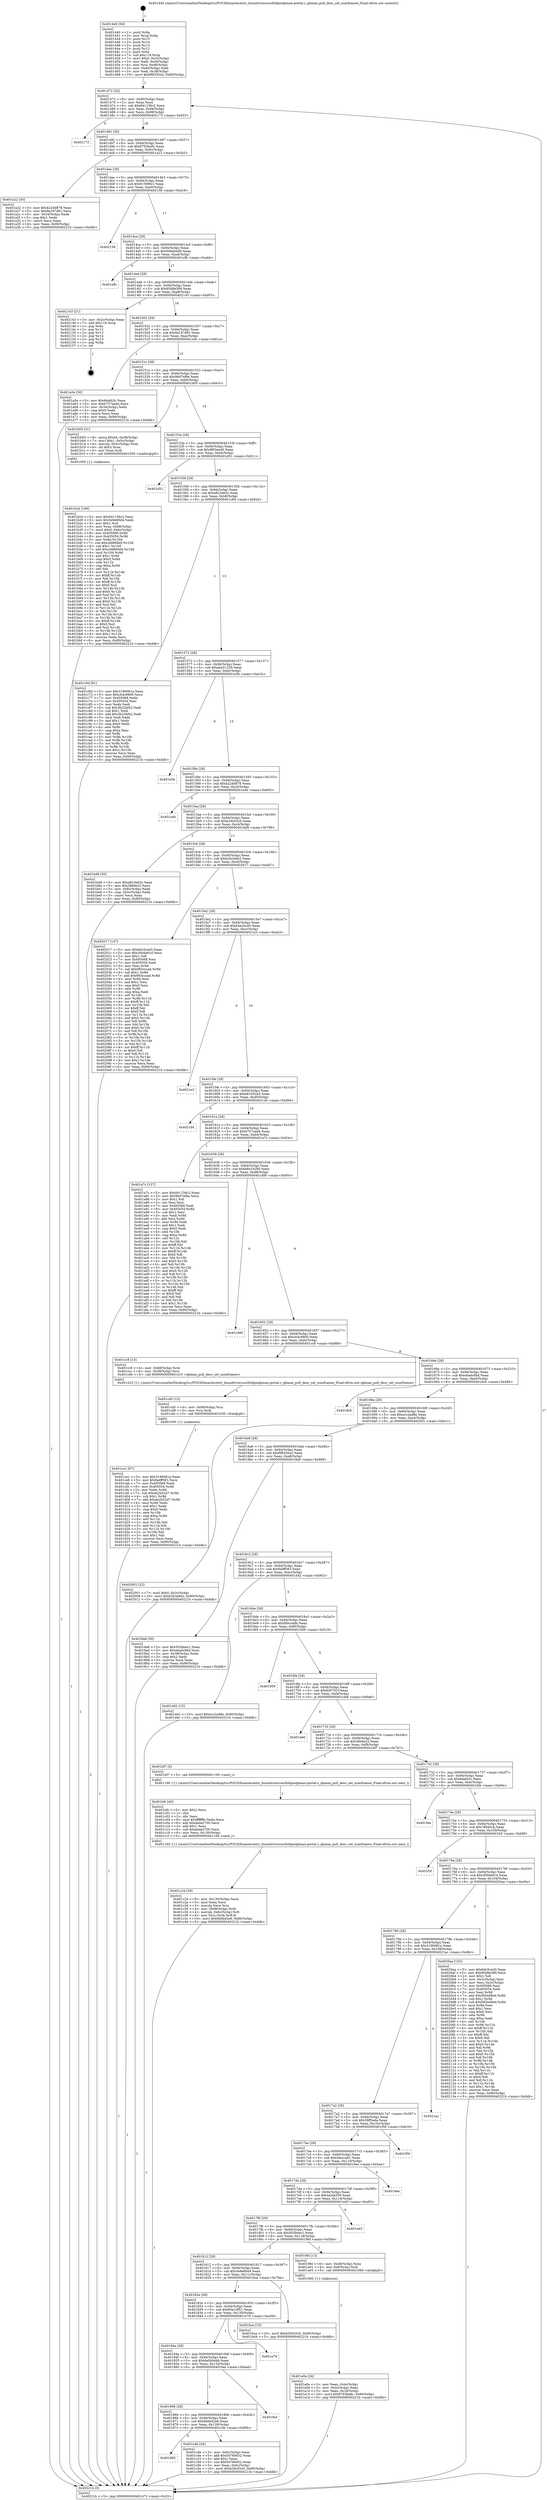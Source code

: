 digraph "0x401440" {
  label = "0x401440 (/mnt/c/Users/mathe/Desktop/tcc/POCII/binaries/extr_linuxdriverssocfsldpioqbman-portal.c_qbman_pull_desc_set_numframes_Final-ollvm.out::main(0))"
  labelloc = "t"
  node[shape=record]

  Entry [label="",width=0.3,height=0.3,shape=circle,fillcolor=black,style=filled]
  "0x401472" [label="{
     0x401472 [32]\l
     | [instrs]\l
     &nbsp;&nbsp;0x401472 \<+6\>: mov -0x90(%rbp),%eax\l
     &nbsp;&nbsp;0x401478 \<+2\>: mov %eax,%ecx\l
     &nbsp;&nbsp;0x40147a \<+6\>: sub $0x841156c2,%ecx\l
     &nbsp;&nbsp;0x401480 \<+6\>: mov %eax,-0x94(%rbp)\l
     &nbsp;&nbsp;0x401486 \<+6\>: mov %ecx,-0x98(%rbp)\l
     &nbsp;&nbsp;0x40148c \<+6\>: je 0000000000402173 \<main+0xd33\>\l
  }"]
  "0x402173" [label="{
     0x402173\l
  }", style=dashed]
  "0x401492" [label="{
     0x401492 [28]\l
     | [instrs]\l
     &nbsp;&nbsp;0x401492 \<+5\>: jmp 0000000000401497 \<main+0x57\>\l
     &nbsp;&nbsp;0x401497 \<+6\>: mov -0x94(%rbp),%eax\l
     &nbsp;&nbsp;0x40149d \<+5\>: sub $0x8763ba8c,%eax\l
     &nbsp;&nbsp;0x4014a2 \<+6\>: mov %eax,-0x9c(%rbp)\l
     &nbsp;&nbsp;0x4014a8 \<+6\>: je 0000000000401a22 \<main+0x5e2\>\l
  }"]
  Exit [label="",width=0.3,height=0.3,shape=circle,fillcolor=black,style=filled,peripheries=2]
  "0x401a22" [label="{
     0x401a22 [30]\l
     | [instrs]\l
     &nbsp;&nbsp;0x401a22 \<+5\>: mov $0xb22dd878,%eax\l
     &nbsp;&nbsp;0x401a27 \<+5\>: mov $0x9a197d91,%ecx\l
     &nbsp;&nbsp;0x401a2c \<+3\>: mov -0x34(%rbp),%edx\l
     &nbsp;&nbsp;0x401a2f \<+3\>: cmp $0x1,%edx\l
     &nbsp;&nbsp;0x401a32 \<+3\>: cmovl %ecx,%eax\l
     &nbsp;&nbsp;0x401a35 \<+6\>: mov %eax,-0x90(%rbp)\l
     &nbsp;&nbsp;0x401a3b \<+5\>: jmp 000000000040221b \<main+0xddb\>\l
  }"]
  "0x4014ae" [label="{
     0x4014ae [28]\l
     | [instrs]\l
     &nbsp;&nbsp;0x4014ae \<+5\>: jmp 00000000004014b3 \<main+0x73\>\l
     &nbsp;&nbsp;0x4014b3 \<+6\>: mov -0x94(%rbp),%eax\l
     &nbsp;&nbsp;0x4014b9 \<+5\>: sub $0x91599fc1,%eax\l
     &nbsp;&nbsp;0x4014be \<+6\>: mov %eax,-0xa0(%rbp)\l
     &nbsp;&nbsp;0x4014c4 \<+6\>: je 0000000000402158 \<main+0xd18\>\l
  }"]
  "0x401ce1" [label="{
     0x401ce1 [97]\l
     | [instrs]\l
     &nbsp;&nbsp;0x401ce1 \<+5\>: mov $0x3196081a,%eax\l
     &nbsp;&nbsp;0x401ce6 \<+5\>: mov $0xfadff583,%ecx\l
     &nbsp;&nbsp;0x401ceb \<+7\>: mov 0x405068,%edx\l
     &nbsp;&nbsp;0x401cf2 \<+8\>: mov 0x405054,%r8d\l
     &nbsp;&nbsp;0x401cfa \<+3\>: mov %edx,%r9d\l
     &nbsp;&nbsp;0x401cfd \<+7\>: sub $0xda2b52d7,%r9d\l
     &nbsp;&nbsp;0x401d04 \<+4\>: sub $0x1,%r9d\l
     &nbsp;&nbsp;0x401d08 \<+7\>: add $0xda2b52d7,%r9d\l
     &nbsp;&nbsp;0x401d0f \<+4\>: imul %r9d,%edx\l
     &nbsp;&nbsp;0x401d13 \<+3\>: and $0x1,%edx\l
     &nbsp;&nbsp;0x401d16 \<+3\>: cmp $0x0,%edx\l
     &nbsp;&nbsp;0x401d19 \<+4\>: sete %r10b\l
     &nbsp;&nbsp;0x401d1d \<+4\>: cmp $0xa,%r8d\l
     &nbsp;&nbsp;0x401d21 \<+4\>: setl %r11b\l
     &nbsp;&nbsp;0x401d25 \<+3\>: mov %r10b,%bl\l
     &nbsp;&nbsp;0x401d28 \<+3\>: and %r11b,%bl\l
     &nbsp;&nbsp;0x401d2b \<+3\>: xor %r11b,%r10b\l
     &nbsp;&nbsp;0x401d2e \<+3\>: or %r10b,%bl\l
     &nbsp;&nbsp;0x401d31 \<+3\>: test $0x1,%bl\l
     &nbsp;&nbsp;0x401d34 \<+3\>: cmovne %ecx,%eax\l
     &nbsp;&nbsp;0x401d37 \<+6\>: mov %eax,-0x90(%rbp)\l
     &nbsp;&nbsp;0x401d3d \<+5\>: jmp 000000000040221b \<main+0xddb\>\l
  }"]
  "0x402158" [label="{
     0x402158\l
  }", style=dashed]
  "0x4014ca" [label="{
     0x4014ca [28]\l
     | [instrs]\l
     &nbsp;&nbsp;0x4014ca \<+5\>: jmp 00000000004014cf \<main+0x8f\>\l
     &nbsp;&nbsp;0x4014cf \<+6\>: mov -0x94(%rbp),%eax\l
     &nbsp;&nbsp;0x4014d5 \<+5\>: sub $0x948d44d9,%eax\l
     &nbsp;&nbsp;0x4014da \<+6\>: mov %eax,-0xa4(%rbp)\l
     &nbsp;&nbsp;0x4014e0 \<+6\>: je 0000000000401efb \<main+0xabb\>\l
  }"]
  "0x401cd5" [label="{
     0x401cd5 [12]\l
     | [instrs]\l
     &nbsp;&nbsp;0x401cd5 \<+4\>: mov -0x68(%rbp),%rsi\l
     &nbsp;&nbsp;0x401cd9 \<+3\>: mov %rsi,%rdi\l
     &nbsp;&nbsp;0x401cdc \<+5\>: call 0000000000401030 \<free@plt\>\l
     | [calls]\l
     &nbsp;&nbsp;0x401030 \{1\} (unknown)\l
  }"]
  "0x401efb" [label="{
     0x401efb\l
  }", style=dashed]
  "0x4014e6" [label="{
     0x4014e6 [28]\l
     | [instrs]\l
     &nbsp;&nbsp;0x4014e6 \<+5\>: jmp 00000000004014eb \<main+0xab\>\l
     &nbsp;&nbsp;0x4014eb \<+6\>: mov -0x94(%rbp),%eax\l
     &nbsp;&nbsp;0x4014f1 \<+5\>: sub $0x95d8e389,%eax\l
     &nbsp;&nbsp;0x4014f6 \<+6\>: mov %eax,-0xa8(%rbp)\l
     &nbsp;&nbsp;0x4014fc \<+6\>: je 0000000000402143 \<main+0xd03\>\l
  }"]
  "0x401882" [label="{
     0x401882\l
  }", style=dashed]
  "0x402143" [label="{
     0x402143 [21]\l
     | [instrs]\l
     &nbsp;&nbsp;0x402143 \<+3\>: mov -0x2c(%rbp),%eax\l
     &nbsp;&nbsp;0x402146 \<+7\>: add $0x118,%rsp\l
     &nbsp;&nbsp;0x40214d \<+1\>: pop %rbx\l
     &nbsp;&nbsp;0x40214e \<+2\>: pop %r12\l
     &nbsp;&nbsp;0x402150 \<+2\>: pop %r13\l
     &nbsp;&nbsp;0x402152 \<+2\>: pop %r14\l
     &nbsp;&nbsp;0x402154 \<+2\>: pop %r15\l
     &nbsp;&nbsp;0x402156 \<+1\>: pop %rbp\l
     &nbsp;&nbsp;0x402157 \<+1\>: ret\l
  }"]
  "0x401502" [label="{
     0x401502 [28]\l
     | [instrs]\l
     &nbsp;&nbsp;0x401502 \<+5\>: jmp 0000000000401507 \<main+0xc7\>\l
     &nbsp;&nbsp;0x401507 \<+6\>: mov -0x94(%rbp),%eax\l
     &nbsp;&nbsp;0x40150d \<+5\>: sub $0x9a197d91,%eax\l
     &nbsp;&nbsp;0x401512 \<+6\>: mov %eax,-0xac(%rbp)\l
     &nbsp;&nbsp;0x401518 \<+6\>: je 0000000000401a5e \<main+0x61e\>\l
  }"]
  "0x401c4b" [label="{
     0x401c4b [34]\l
     | [instrs]\l
     &nbsp;&nbsp;0x401c4b \<+3\>: mov -0x6c(%rbp),%eax\l
     &nbsp;&nbsp;0x401c4e \<+5\>: add $0x54769452,%eax\l
     &nbsp;&nbsp;0x401c53 \<+3\>: add $0x1,%eax\l
     &nbsp;&nbsp;0x401c56 \<+5\>: sub $0x54769452,%eax\l
     &nbsp;&nbsp;0x401c5b \<+3\>: mov %eax,-0x6c(%rbp)\l
     &nbsp;&nbsp;0x401c5e \<+10\>: movl $0xb29c02c0,-0x90(%rbp)\l
     &nbsp;&nbsp;0x401c68 \<+5\>: jmp 000000000040221b \<main+0xddb\>\l
  }"]
  "0x401a5e" [label="{
     0x401a5e [30]\l
     | [instrs]\l
     &nbsp;&nbsp;0x401a5e \<+5\>: mov $0x6daf43c,%eax\l
     &nbsp;&nbsp;0x401a63 \<+5\>: mov $0xb757aad4,%ecx\l
     &nbsp;&nbsp;0x401a68 \<+3\>: mov -0x34(%rbp),%edx\l
     &nbsp;&nbsp;0x401a6b \<+3\>: cmp $0x0,%edx\l
     &nbsp;&nbsp;0x401a6e \<+3\>: cmove %ecx,%eax\l
     &nbsp;&nbsp;0x401a71 \<+6\>: mov %eax,-0x90(%rbp)\l
     &nbsp;&nbsp;0x401a77 \<+5\>: jmp 000000000040221b \<main+0xddb\>\l
  }"]
  "0x40151e" [label="{
     0x40151e [28]\l
     | [instrs]\l
     &nbsp;&nbsp;0x40151e \<+5\>: jmp 0000000000401523 \<main+0xe3\>\l
     &nbsp;&nbsp;0x401523 \<+6\>: mov -0x94(%rbp),%eax\l
     &nbsp;&nbsp;0x401529 \<+5\>: sub $0x9b97efbe,%eax\l
     &nbsp;&nbsp;0x40152e \<+6\>: mov %eax,-0xb0(%rbp)\l
     &nbsp;&nbsp;0x401534 \<+6\>: je 0000000000401b05 \<main+0x6c5\>\l
  }"]
  "0x401866" [label="{
     0x401866 [28]\l
     | [instrs]\l
     &nbsp;&nbsp;0x401866 \<+5\>: jmp 000000000040186b \<main+0x42b\>\l
     &nbsp;&nbsp;0x40186b \<+6\>: mov -0x94(%rbp),%eax\l
     &nbsp;&nbsp;0x401871 \<+5\>: sub $0x6b6bd2e6,%eax\l
     &nbsp;&nbsp;0x401876 \<+6\>: mov %eax,-0x128(%rbp)\l
     &nbsp;&nbsp;0x40187c \<+6\>: je 0000000000401c4b \<main+0x80b\>\l
  }"]
  "0x401b05" [label="{
     0x401b05 [31]\l
     | [instrs]\l
     &nbsp;&nbsp;0x401b05 \<+8\>: movq $0x64,-0x58(%rbp)\l
     &nbsp;&nbsp;0x401b0d \<+7\>: movl $0x1,-0x5c(%rbp)\l
     &nbsp;&nbsp;0x401b14 \<+4\>: movslq -0x5c(%rbp),%rax\l
     &nbsp;&nbsp;0x401b18 \<+4\>: shl $0x3,%rax\l
     &nbsp;&nbsp;0x401b1c \<+3\>: mov %rax,%rdi\l
     &nbsp;&nbsp;0x401b1f \<+5\>: call 0000000000401050 \<malloc@plt\>\l
     | [calls]\l
     &nbsp;&nbsp;0x401050 \{1\} (unknown)\l
  }"]
  "0x40153a" [label="{
     0x40153a [28]\l
     | [instrs]\l
     &nbsp;&nbsp;0x40153a \<+5\>: jmp 000000000040153f \<main+0xff\>\l
     &nbsp;&nbsp;0x40153f \<+6\>: mov -0x94(%rbp),%eax\l
     &nbsp;&nbsp;0x401545 \<+5\>: sub $0x9f03ee40,%eax\l
     &nbsp;&nbsp;0x40154a \<+6\>: mov %eax,-0xb4(%rbp)\l
     &nbsp;&nbsp;0x401550 \<+6\>: je 0000000000401d51 \<main+0x911\>\l
  }"]
  "0x401fed" [label="{
     0x401fed\l
  }", style=dashed]
  "0x401d51" [label="{
     0x401d51\l
  }", style=dashed]
  "0x401556" [label="{
     0x401556 [28]\l
     | [instrs]\l
     &nbsp;&nbsp;0x401556 \<+5\>: jmp 000000000040155b \<main+0x11b\>\l
     &nbsp;&nbsp;0x40155b \<+6\>: mov -0x94(%rbp),%eax\l
     &nbsp;&nbsp;0x401561 \<+5\>: sub $0xa823e63c,%eax\l
     &nbsp;&nbsp;0x401566 \<+6\>: mov %eax,-0xb8(%rbp)\l
     &nbsp;&nbsp;0x40156c \<+6\>: je 0000000000401c6d \<main+0x82d\>\l
  }"]
  "0x40184a" [label="{
     0x40184a [28]\l
     | [instrs]\l
     &nbsp;&nbsp;0x40184a \<+5\>: jmp 000000000040184f \<main+0x40f\>\l
     &nbsp;&nbsp;0x40184f \<+6\>: mov -0x94(%rbp),%eax\l
     &nbsp;&nbsp;0x401855 \<+5\>: sub $0x6a0b0ebb,%eax\l
     &nbsp;&nbsp;0x40185a \<+6\>: mov %eax,-0x124(%rbp)\l
     &nbsp;&nbsp;0x401860 \<+6\>: je 0000000000401fed \<main+0xbad\>\l
  }"]
  "0x401c6d" [label="{
     0x401c6d [91]\l
     | [instrs]\l
     &nbsp;&nbsp;0x401c6d \<+5\>: mov $0x3196081a,%eax\l
     &nbsp;&nbsp;0x401c72 \<+5\>: mov $0xcb4c8800,%ecx\l
     &nbsp;&nbsp;0x401c77 \<+7\>: mov 0x405068,%edx\l
     &nbsp;&nbsp;0x401c7e \<+7\>: mov 0x405054,%esi\l
     &nbsp;&nbsp;0x401c85 \<+2\>: mov %edx,%edi\l
     &nbsp;&nbsp;0x401c87 \<+6\>: sub $0x3b22bf42,%edi\l
     &nbsp;&nbsp;0x401c8d \<+3\>: sub $0x1,%edi\l
     &nbsp;&nbsp;0x401c90 \<+6\>: add $0x3b22bf42,%edi\l
     &nbsp;&nbsp;0x401c96 \<+3\>: imul %edi,%edx\l
     &nbsp;&nbsp;0x401c99 \<+3\>: and $0x1,%edx\l
     &nbsp;&nbsp;0x401c9c \<+3\>: cmp $0x0,%edx\l
     &nbsp;&nbsp;0x401c9f \<+4\>: sete %r8b\l
     &nbsp;&nbsp;0x401ca3 \<+3\>: cmp $0xa,%esi\l
     &nbsp;&nbsp;0x401ca6 \<+4\>: setl %r9b\l
     &nbsp;&nbsp;0x401caa \<+3\>: mov %r8b,%r10b\l
     &nbsp;&nbsp;0x401cad \<+3\>: and %r9b,%r10b\l
     &nbsp;&nbsp;0x401cb0 \<+3\>: xor %r9b,%r8b\l
     &nbsp;&nbsp;0x401cb3 \<+3\>: or %r8b,%r10b\l
     &nbsp;&nbsp;0x401cb6 \<+4\>: test $0x1,%r10b\l
     &nbsp;&nbsp;0x401cba \<+3\>: cmovne %ecx,%eax\l
     &nbsp;&nbsp;0x401cbd \<+6\>: mov %eax,-0x90(%rbp)\l
     &nbsp;&nbsp;0x401cc3 \<+5\>: jmp 000000000040221b \<main+0xddb\>\l
  }"]
  "0x401572" [label="{
     0x401572 [28]\l
     | [instrs]\l
     &nbsp;&nbsp;0x401572 \<+5\>: jmp 0000000000401577 \<main+0x137\>\l
     &nbsp;&nbsp;0x401577 \<+6\>: mov -0x94(%rbp),%eax\l
     &nbsp;&nbsp;0x40157d \<+5\>: sub $0xaba51329,%eax\l
     &nbsp;&nbsp;0x401582 \<+6\>: mov %eax,-0xbc(%rbp)\l
     &nbsp;&nbsp;0x401588 \<+6\>: je 0000000000401e5b \<main+0xa1b\>\l
  }"]
  "0x401e79" [label="{
     0x401e79\l
  }", style=dashed]
  "0x401e5b" [label="{
     0x401e5b\l
  }", style=dashed]
  "0x40158e" [label="{
     0x40158e [28]\l
     | [instrs]\l
     &nbsp;&nbsp;0x40158e \<+5\>: jmp 0000000000401593 \<main+0x153\>\l
     &nbsp;&nbsp;0x401593 \<+6\>: mov -0x94(%rbp),%eax\l
     &nbsp;&nbsp;0x401599 \<+5\>: sub $0xb22dd878,%eax\l
     &nbsp;&nbsp;0x40159e \<+6\>: mov %eax,-0xc0(%rbp)\l
     &nbsp;&nbsp;0x4015a4 \<+6\>: je 0000000000401a40 \<main+0x600\>\l
  }"]
  "0x401c24" [label="{
     0x401c24 [39]\l
     | [instrs]\l
     &nbsp;&nbsp;0x401c24 \<+6\>: mov -0x130(%rbp),%ecx\l
     &nbsp;&nbsp;0x401c2a \<+3\>: imul %eax,%ecx\l
     &nbsp;&nbsp;0x401c2d \<+3\>: movslq %ecx,%rsi\l
     &nbsp;&nbsp;0x401c30 \<+4\>: mov -0x68(%rbp),%rdi\l
     &nbsp;&nbsp;0x401c34 \<+4\>: movslq -0x6c(%rbp),%r8\l
     &nbsp;&nbsp;0x401c38 \<+4\>: mov %rsi,(%rdi,%r8,8)\l
     &nbsp;&nbsp;0x401c3c \<+10\>: movl $0x6b6bd2e6,-0x90(%rbp)\l
     &nbsp;&nbsp;0x401c46 \<+5\>: jmp 000000000040221b \<main+0xddb\>\l
  }"]
  "0x401a40" [label="{
     0x401a40\l
  }", style=dashed]
  "0x4015aa" [label="{
     0x4015aa [28]\l
     | [instrs]\l
     &nbsp;&nbsp;0x4015aa \<+5\>: jmp 00000000004015af \<main+0x16f\>\l
     &nbsp;&nbsp;0x4015af \<+6\>: mov -0x94(%rbp),%eax\l
     &nbsp;&nbsp;0x4015b5 \<+5\>: sub $0xb29c02c0,%eax\l
     &nbsp;&nbsp;0x4015ba \<+6\>: mov %eax,-0xc4(%rbp)\l
     &nbsp;&nbsp;0x4015c0 \<+6\>: je 0000000000401bd9 \<main+0x799\>\l
  }"]
  "0x401bfc" [label="{
     0x401bfc [40]\l
     | [instrs]\l
     &nbsp;&nbsp;0x401bfc \<+5\>: mov $0x2,%ecx\l
     &nbsp;&nbsp;0x401c01 \<+1\>: cltd\l
     &nbsp;&nbsp;0x401c02 \<+2\>: idiv %ecx\l
     &nbsp;&nbsp;0x401c04 \<+6\>: imul $0xfffffffe,%edx,%ecx\l
     &nbsp;&nbsp;0x401c0a \<+6\>: add $0xdeda2700,%ecx\l
     &nbsp;&nbsp;0x401c10 \<+3\>: add $0x1,%ecx\l
     &nbsp;&nbsp;0x401c13 \<+6\>: sub $0xdeda2700,%ecx\l
     &nbsp;&nbsp;0x401c19 \<+6\>: mov %ecx,-0x130(%rbp)\l
     &nbsp;&nbsp;0x401c1f \<+5\>: call 0000000000401160 \<next_i\>\l
     | [calls]\l
     &nbsp;&nbsp;0x401160 \{1\} (/mnt/c/Users/mathe/Desktop/tcc/POCII/binaries/extr_linuxdriverssocfsldpioqbman-portal.c_qbman_pull_desc_set_numframes_Final-ollvm.out::next_i)\l
  }"]
  "0x401bd9" [label="{
     0x401bd9 [30]\l
     | [instrs]\l
     &nbsp;&nbsp;0x401bd9 \<+5\>: mov $0xa823e63c,%eax\l
     &nbsp;&nbsp;0x401bde \<+5\>: mov $0x38e9e23,%ecx\l
     &nbsp;&nbsp;0x401be3 \<+3\>: mov -0x6c(%rbp),%edx\l
     &nbsp;&nbsp;0x401be6 \<+3\>: cmp -0x5c(%rbp),%edx\l
     &nbsp;&nbsp;0x401be9 \<+3\>: cmovl %ecx,%eax\l
     &nbsp;&nbsp;0x401bec \<+6\>: mov %eax,-0x90(%rbp)\l
     &nbsp;&nbsp;0x401bf2 \<+5\>: jmp 000000000040221b \<main+0xddb\>\l
  }"]
  "0x4015c6" [label="{
     0x4015c6 [28]\l
     | [instrs]\l
     &nbsp;&nbsp;0x4015c6 \<+5\>: jmp 00000000004015cb \<main+0x18b\>\l
     &nbsp;&nbsp;0x4015cb \<+6\>: mov -0x94(%rbp),%eax\l
     &nbsp;&nbsp;0x4015d1 \<+5\>: sub $0xb2b3a9e2,%eax\l
     &nbsp;&nbsp;0x4015d6 \<+6\>: mov %eax,-0xc8(%rbp)\l
     &nbsp;&nbsp;0x4015dc \<+6\>: je 0000000000402017 \<main+0xbd7\>\l
  }"]
  "0x40182e" [label="{
     0x40182e [28]\l
     | [instrs]\l
     &nbsp;&nbsp;0x40182e \<+5\>: jmp 0000000000401833 \<main+0x3f3\>\l
     &nbsp;&nbsp;0x401833 \<+6\>: mov -0x94(%rbp),%eax\l
     &nbsp;&nbsp;0x401839 \<+5\>: sub $0x60a10f51,%eax\l
     &nbsp;&nbsp;0x40183e \<+6\>: mov %eax,-0x120(%rbp)\l
     &nbsp;&nbsp;0x401844 \<+6\>: je 0000000000401e79 \<main+0xa39\>\l
  }"]
  "0x402017" [label="{
     0x402017 [147]\l
     | [instrs]\l
     &nbsp;&nbsp;0x402017 \<+5\>: mov $0x6dc5ced3,%eax\l
     &nbsp;&nbsp;0x40201c \<+5\>: mov $0x300de91d,%ecx\l
     &nbsp;&nbsp;0x402021 \<+2\>: mov $0x1,%dl\l
     &nbsp;&nbsp;0x402023 \<+7\>: mov 0x405068,%esi\l
     &nbsp;&nbsp;0x40202a \<+7\>: mov 0x405054,%edi\l
     &nbsp;&nbsp;0x402031 \<+3\>: mov %esi,%r8d\l
     &nbsp;&nbsp;0x402034 \<+7\>: sub $0x983cccad,%r8d\l
     &nbsp;&nbsp;0x40203b \<+4\>: sub $0x1,%r8d\l
     &nbsp;&nbsp;0x40203f \<+7\>: add $0x983cccad,%r8d\l
     &nbsp;&nbsp;0x402046 \<+4\>: imul %r8d,%esi\l
     &nbsp;&nbsp;0x40204a \<+3\>: and $0x1,%esi\l
     &nbsp;&nbsp;0x40204d \<+3\>: cmp $0x0,%esi\l
     &nbsp;&nbsp;0x402050 \<+4\>: sete %r9b\l
     &nbsp;&nbsp;0x402054 \<+3\>: cmp $0xa,%edi\l
     &nbsp;&nbsp;0x402057 \<+4\>: setl %r10b\l
     &nbsp;&nbsp;0x40205b \<+3\>: mov %r9b,%r11b\l
     &nbsp;&nbsp;0x40205e \<+4\>: xor $0xff,%r11b\l
     &nbsp;&nbsp;0x402062 \<+3\>: mov %r10b,%bl\l
     &nbsp;&nbsp;0x402065 \<+3\>: xor $0xff,%bl\l
     &nbsp;&nbsp;0x402068 \<+3\>: xor $0x0,%dl\l
     &nbsp;&nbsp;0x40206b \<+3\>: mov %r11b,%r14b\l
     &nbsp;&nbsp;0x40206e \<+4\>: and $0x0,%r14b\l
     &nbsp;&nbsp;0x402072 \<+3\>: and %dl,%r9b\l
     &nbsp;&nbsp;0x402075 \<+3\>: mov %bl,%r15b\l
     &nbsp;&nbsp;0x402078 \<+4\>: and $0x0,%r15b\l
     &nbsp;&nbsp;0x40207c \<+3\>: and %dl,%r10b\l
     &nbsp;&nbsp;0x40207f \<+3\>: or %r9b,%r14b\l
     &nbsp;&nbsp;0x402082 \<+3\>: or %r10b,%r15b\l
     &nbsp;&nbsp;0x402085 \<+3\>: xor %r15b,%r14b\l
     &nbsp;&nbsp;0x402088 \<+3\>: or %bl,%r11b\l
     &nbsp;&nbsp;0x40208b \<+4\>: xor $0xff,%r11b\l
     &nbsp;&nbsp;0x40208f \<+3\>: or $0x0,%dl\l
     &nbsp;&nbsp;0x402092 \<+3\>: and %dl,%r11b\l
     &nbsp;&nbsp;0x402095 \<+3\>: or %r11b,%r14b\l
     &nbsp;&nbsp;0x402098 \<+4\>: test $0x1,%r14b\l
     &nbsp;&nbsp;0x40209c \<+3\>: cmovne %ecx,%eax\l
     &nbsp;&nbsp;0x40209f \<+6\>: mov %eax,-0x90(%rbp)\l
     &nbsp;&nbsp;0x4020a5 \<+5\>: jmp 000000000040221b \<main+0xddb\>\l
  }"]
  "0x4015e2" [label="{
     0x4015e2 [28]\l
     | [instrs]\l
     &nbsp;&nbsp;0x4015e2 \<+5\>: jmp 00000000004015e7 \<main+0x1a7\>\l
     &nbsp;&nbsp;0x4015e7 \<+6\>: mov -0x94(%rbp),%eax\l
     &nbsp;&nbsp;0x4015ed \<+5\>: sub $0xb4a20cd5,%eax\l
     &nbsp;&nbsp;0x4015f2 \<+6\>: mov %eax,-0xcc(%rbp)\l
     &nbsp;&nbsp;0x4015f8 \<+6\>: je 00000000004021e3 \<main+0xda3\>\l
  }"]
  "0x401bca" [label="{
     0x401bca [15]\l
     | [instrs]\l
     &nbsp;&nbsp;0x401bca \<+10\>: movl $0xb29c02c0,-0x90(%rbp)\l
     &nbsp;&nbsp;0x401bd4 \<+5\>: jmp 000000000040221b \<main+0xddb\>\l
  }"]
  "0x4021e3" [label="{
     0x4021e3\l
  }", style=dashed]
  "0x4015fe" [label="{
     0x4015fe [28]\l
     | [instrs]\l
     &nbsp;&nbsp;0x4015fe \<+5\>: jmp 0000000000401603 \<main+0x1c3\>\l
     &nbsp;&nbsp;0x401603 \<+6\>: mov -0x94(%rbp),%eax\l
     &nbsp;&nbsp;0x401609 \<+5\>: sub $0xb61652a3,%eax\l
     &nbsp;&nbsp;0x40160e \<+6\>: mov %eax,-0xd0(%rbp)\l
     &nbsp;&nbsp;0x401614 \<+6\>: je 00000000004021d4 \<main+0xd94\>\l
  }"]
  "0x401b24" [label="{
     0x401b24 [166]\l
     | [instrs]\l
     &nbsp;&nbsp;0x401b24 \<+5\>: mov $0x841156c2,%ecx\l
     &nbsp;&nbsp;0x401b29 \<+5\>: mov $0x5e9e80d4,%edx\l
     &nbsp;&nbsp;0x401b2e \<+3\>: mov $0x1,%sil\l
     &nbsp;&nbsp;0x401b31 \<+4\>: mov %rax,-0x68(%rbp)\l
     &nbsp;&nbsp;0x401b35 \<+7\>: movl $0x0,-0x6c(%rbp)\l
     &nbsp;&nbsp;0x401b3c \<+8\>: mov 0x405068,%r8d\l
     &nbsp;&nbsp;0x401b44 \<+8\>: mov 0x405054,%r9d\l
     &nbsp;&nbsp;0x401b4c \<+3\>: mov %r8d,%r10d\l
     &nbsp;&nbsp;0x401b4f \<+7\>: sub $0xcdd868e9,%r10d\l
     &nbsp;&nbsp;0x401b56 \<+4\>: sub $0x1,%r10d\l
     &nbsp;&nbsp;0x401b5a \<+7\>: add $0xcdd868e9,%r10d\l
     &nbsp;&nbsp;0x401b61 \<+4\>: imul %r10d,%r8d\l
     &nbsp;&nbsp;0x401b65 \<+4\>: and $0x1,%r8d\l
     &nbsp;&nbsp;0x401b69 \<+4\>: cmp $0x0,%r8d\l
     &nbsp;&nbsp;0x401b6d \<+4\>: sete %r11b\l
     &nbsp;&nbsp;0x401b71 \<+4\>: cmp $0xa,%r9d\l
     &nbsp;&nbsp;0x401b75 \<+3\>: setl %bl\l
     &nbsp;&nbsp;0x401b78 \<+3\>: mov %r11b,%r14b\l
     &nbsp;&nbsp;0x401b7b \<+4\>: xor $0xff,%r14b\l
     &nbsp;&nbsp;0x401b7f \<+3\>: mov %bl,%r15b\l
     &nbsp;&nbsp;0x401b82 \<+4\>: xor $0xff,%r15b\l
     &nbsp;&nbsp;0x401b86 \<+4\>: xor $0x0,%sil\l
     &nbsp;&nbsp;0x401b8a \<+3\>: mov %r14b,%r12b\l
     &nbsp;&nbsp;0x401b8d \<+4\>: and $0x0,%r12b\l
     &nbsp;&nbsp;0x401b91 \<+3\>: and %sil,%r11b\l
     &nbsp;&nbsp;0x401b94 \<+3\>: mov %r15b,%r13b\l
     &nbsp;&nbsp;0x401b97 \<+4\>: and $0x0,%r13b\l
     &nbsp;&nbsp;0x401b9b \<+3\>: and %sil,%bl\l
     &nbsp;&nbsp;0x401b9e \<+3\>: or %r11b,%r12b\l
     &nbsp;&nbsp;0x401ba1 \<+3\>: or %bl,%r13b\l
     &nbsp;&nbsp;0x401ba4 \<+3\>: xor %r13b,%r12b\l
     &nbsp;&nbsp;0x401ba7 \<+3\>: or %r15b,%r14b\l
     &nbsp;&nbsp;0x401baa \<+4\>: xor $0xff,%r14b\l
     &nbsp;&nbsp;0x401bae \<+4\>: or $0x0,%sil\l
     &nbsp;&nbsp;0x401bb2 \<+3\>: and %sil,%r14b\l
     &nbsp;&nbsp;0x401bb5 \<+3\>: or %r14b,%r12b\l
     &nbsp;&nbsp;0x401bb8 \<+4\>: test $0x1,%r12b\l
     &nbsp;&nbsp;0x401bbc \<+3\>: cmovne %edx,%ecx\l
     &nbsp;&nbsp;0x401bbf \<+6\>: mov %ecx,-0x90(%rbp)\l
     &nbsp;&nbsp;0x401bc5 \<+5\>: jmp 000000000040221b \<main+0xddb\>\l
  }"]
  "0x4021d4" [label="{
     0x4021d4\l
  }", style=dashed]
  "0x40161a" [label="{
     0x40161a [28]\l
     | [instrs]\l
     &nbsp;&nbsp;0x40161a \<+5\>: jmp 000000000040161f \<main+0x1df\>\l
     &nbsp;&nbsp;0x40161f \<+6\>: mov -0x94(%rbp),%eax\l
     &nbsp;&nbsp;0x401625 \<+5\>: sub $0xb757aad4,%eax\l
     &nbsp;&nbsp;0x40162a \<+6\>: mov %eax,-0xd4(%rbp)\l
     &nbsp;&nbsp;0x401630 \<+6\>: je 0000000000401a7c \<main+0x63c\>\l
  }"]
  "0x401a0a" [label="{
     0x401a0a [24]\l
     | [instrs]\l
     &nbsp;&nbsp;0x401a0a \<+3\>: mov %eax,-0x4c(%rbp)\l
     &nbsp;&nbsp;0x401a0d \<+3\>: mov -0x4c(%rbp),%eax\l
     &nbsp;&nbsp;0x401a10 \<+3\>: mov %eax,-0x34(%rbp)\l
     &nbsp;&nbsp;0x401a13 \<+10\>: movl $0x8763ba8c,-0x90(%rbp)\l
     &nbsp;&nbsp;0x401a1d \<+5\>: jmp 000000000040221b \<main+0xddb\>\l
  }"]
  "0x401a7c" [label="{
     0x401a7c [137]\l
     | [instrs]\l
     &nbsp;&nbsp;0x401a7c \<+5\>: mov $0x841156c2,%eax\l
     &nbsp;&nbsp;0x401a81 \<+5\>: mov $0x9b97efbe,%ecx\l
     &nbsp;&nbsp;0x401a86 \<+2\>: mov $0x1,%dl\l
     &nbsp;&nbsp;0x401a88 \<+2\>: xor %esi,%esi\l
     &nbsp;&nbsp;0x401a8a \<+7\>: mov 0x405068,%edi\l
     &nbsp;&nbsp;0x401a91 \<+8\>: mov 0x405054,%r8d\l
     &nbsp;&nbsp;0x401a99 \<+3\>: sub $0x1,%esi\l
     &nbsp;&nbsp;0x401a9c \<+3\>: mov %edi,%r9d\l
     &nbsp;&nbsp;0x401a9f \<+3\>: add %esi,%r9d\l
     &nbsp;&nbsp;0x401aa2 \<+4\>: imul %r9d,%edi\l
     &nbsp;&nbsp;0x401aa6 \<+3\>: and $0x1,%edi\l
     &nbsp;&nbsp;0x401aa9 \<+3\>: cmp $0x0,%edi\l
     &nbsp;&nbsp;0x401aac \<+4\>: sete %r10b\l
     &nbsp;&nbsp;0x401ab0 \<+4\>: cmp $0xa,%r8d\l
     &nbsp;&nbsp;0x401ab4 \<+4\>: setl %r11b\l
     &nbsp;&nbsp;0x401ab8 \<+3\>: mov %r10b,%bl\l
     &nbsp;&nbsp;0x401abb \<+3\>: xor $0xff,%bl\l
     &nbsp;&nbsp;0x401abe \<+3\>: mov %r11b,%r14b\l
     &nbsp;&nbsp;0x401ac1 \<+4\>: xor $0xff,%r14b\l
     &nbsp;&nbsp;0x401ac5 \<+3\>: xor $0x0,%dl\l
     &nbsp;&nbsp;0x401ac8 \<+3\>: mov %bl,%r15b\l
     &nbsp;&nbsp;0x401acb \<+4\>: and $0x0,%r15b\l
     &nbsp;&nbsp;0x401acf \<+3\>: and %dl,%r10b\l
     &nbsp;&nbsp;0x401ad2 \<+3\>: mov %r14b,%r12b\l
     &nbsp;&nbsp;0x401ad5 \<+4\>: and $0x0,%r12b\l
     &nbsp;&nbsp;0x401ad9 \<+3\>: and %dl,%r11b\l
     &nbsp;&nbsp;0x401adc \<+3\>: or %r10b,%r15b\l
     &nbsp;&nbsp;0x401adf \<+3\>: or %r11b,%r12b\l
     &nbsp;&nbsp;0x401ae2 \<+3\>: xor %r12b,%r15b\l
     &nbsp;&nbsp;0x401ae5 \<+3\>: or %r14b,%bl\l
     &nbsp;&nbsp;0x401ae8 \<+3\>: xor $0xff,%bl\l
     &nbsp;&nbsp;0x401aeb \<+3\>: or $0x0,%dl\l
     &nbsp;&nbsp;0x401aee \<+2\>: and %dl,%bl\l
     &nbsp;&nbsp;0x401af0 \<+3\>: or %bl,%r15b\l
     &nbsp;&nbsp;0x401af3 \<+4\>: test $0x1,%r15b\l
     &nbsp;&nbsp;0x401af7 \<+3\>: cmovne %ecx,%eax\l
     &nbsp;&nbsp;0x401afa \<+6\>: mov %eax,-0x90(%rbp)\l
     &nbsp;&nbsp;0x401b00 \<+5\>: jmp 000000000040221b \<main+0xddb\>\l
  }"]
  "0x401636" [label="{
     0x401636 [28]\l
     | [instrs]\l
     &nbsp;&nbsp;0x401636 \<+5\>: jmp 000000000040163b \<main+0x1fb\>\l
     &nbsp;&nbsp;0x40163b \<+6\>: mov -0x94(%rbp),%eax\l
     &nbsp;&nbsp;0x401641 \<+5\>: sub $0xb8d1b280,%eax\l
     &nbsp;&nbsp;0x401646 \<+6\>: mov %eax,-0xd8(%rbp)\l
     &nbsp;&nbsp;0x40164c \<+6\>: je 0000000000401d90 \<main+0x950\>\l
  }"]
  "0x401812" [label="{
     0x401812 [28]\l
     | [instrs]\l
     &nbsp;&nbsp;0x401812 \<+5\>: jmp 0000000000401817 \<main+0x3d7\>\l
     &nbsp;&nbsp;0x401817 \<+6\>: mov -0x94(%rbp),%eax\l
     &nbsp;&nbsp;0x40181d \<+5\>: sub $0x5e9e80d4,%eax\l
     &nbsp;&nbsp;0x401822 \<+6\>: mov %eax,-0x11c(%rbp)\l
     &nbsp;&nbsp;0x401828 \<+6\>: je 0000000000401bca \<main+0x78a\>\l
  }"]
  "0x401d90" [label="{
     0x401d90\l
  }", style=dashed]
  "0x401652" [label="{
     0x401652 [28]\l
     | [instrs]\l
     &nbsp;&nbsp;0x401652 \<+5\>: jmp 0000000000401657 \<main+0x217\>\l
     &nbsp;&nbsp;0x401657 \<+6\>: mov -0x94(%rbp),%eax\l
     &nbsp;&nbsp;0x40165d \<+5\>: sub $0xcb4c8800,%eax\l
     &nbsp;&nbsp;0x401662 \<+6\>: mov %eax,-0xdc(%rbp)\l
     &nbsp;&nbsp;0x401668 \<+6\>: je 0000000000401cc8 \<main+0x888\>\l
  }"]
  "0x4019fd" [label="{
     0x4019fd [13]\l
     | [instrs]\l
     &nbsp;&nbsp;0x4019fd \<+4\>: mov -0x48(%rbp),%rax\l
     &nbsp;&nbsp;0x401a01 \<+4\>: mov 0x8(%rax),%rdi\l
     &nbsp;&nbsp;0x401a05 \<+5\>: call 0000000000401060 \<atoi@plt\>\l
     | [calls]\l
     &nbsp;&nbsp;0x401060 \{1\} (unknown)\l
  }"]
  "0x401cc8" [label="{
     0x401cc8 [13]\l
     | [instrs]\l
     &nbsp;&nbsp;0x401cc8 \<+4\>: mov -0x68(%rbp),%rdi\l
     &nbsp;&nbsp;0x401ccc \<+4\>: mov -0x58(%rbp),%rsi\l
     &nbsp;&nbsp;0x401cd0 \<+5\>: call 0000000000401410 \<qbman_pull_desc_set_numframes\>\l
     | [calls]\l
     &nbsp;&nbsp;0x401410 \{1\} (/mnt/c/Users/mathe/Desktop/tcc/POCII/binaries/extr_linuxdriverssocfsldpioqbman-portal.c_qbman_pull_desc_set_numframes_Final-ollvm.out::qbman_pull_desc_set_numframes)\l
  }"]
  "0x40166e" [label="{
     0x40166e [28]\l
     | [instrs]\l
     &nbsp;&nbsp;0x40166e \<+5\>: jmp 0000000000401673 \<main+0x233\>\l
     &nbsp;&nbsp;0x401673 \<+6\>: mov -0x94(%rbp),%eax\l
     &nbsp;&nbsp;0x401679 \<+5\>: sub $0xebadc6bd,%eax\l
     &nbsp;&nbsp;0x40167e \<+6\>: mov %eax,-0xe0(%rbp)\l
     &nbsp;&nbsp;0x401684 \<+6\>: je 00000000004018c6 \<main+0x486\>\l
  }"]
  "0x4017f6" [label="{
     0x4017f6 [28]\l
     | [instrs]\l
     &nbsp;&nbsp;0x4017f6 \<+5\>: jmp 00000000004017fb \<main+0x3bb\>\l
     &nbsp;&nbsp;0x4017fb \<+6\>: mov -0x94(%rbp),%eax\l
     &nbsp;&nbsp;0x401801 \<+5\>: sub $0x503bbec1,%eax\l
     &nbsp;&nbsp;0x401806 \<+6\>: mov %eax,-0x118(%rbp)\l
     &nbsp;&nbsp;0x40180c \<+6\>: je 00000000004019fd \<main+0x5bd\>\l
  }"]
  "0x4018c6" [label="{
     0x4018c6\l
  }", style=dashed]
  "0x40168a" [label="{
     0x40168a [28]\l
     | [instrs]\l
     &nbsp;&nbsp;0x40168a \<+5\>: jmp 000000000040168f \<main+0x24f\>\l
     &nbsp;&nbsp;0x40168f \<+6\>: mov -0x94(%rbp),%eax\l
     &nbsp;&nbsp;0x401695 \<+5\>: sub $0xecc2ad8e,%eax\l
     &nbsp;&nbsp;0x40169a \<+6\>: mov %eax,-0xe4(%rbp)\l
     &nbsp;&nbsp;0x4016a0 \<+6\>: je 0000000000402001 \<main+0xbc1\>\l
  }"]
  "0x401ed3" [label="{
     0x401ed3\l
  }", style=dashed]
  "0x402001" [label="{
     0x402001 [22]\l
     | [instrs]\l
     &nbsp;&nbsp;0x402001 \<+7\>: movl $0x0,-0x3c(%rbp)\l
     &nbsp;&nbsp;0x402008 \<+10\>: movl $0xb2b3a9e2,-0x90(%rbp)\l
     &nbsp;&nbsp;0x402012 \<+5\>: jmp 000000000040221b \<main+0xddb\>\l
  }"]
  "0x4016a6" [label="{
     0x4016a6 [28]\l
     | [instrs]\l
     &nbsp;&nbsp;0x4016a6 \<+5\>: jmp 00000000004016ab \<main+0x26b\>\l
     &nbsp;&nbsp;0x4016ab \<+6\>: mov -0x94(%rbp),%eax\l
     &nbsp;&nbsp;0x4016b1 \<+5\>: sub $0xf98350a3,%eax\l
     &nbsp;&nbsp;0x4016b6 \<+6\>: mov %eax,-0xe8(%rbp)\l
     &nbsp;&nbsp;0x4016bc \<+6\>: je 00000000004018a8 \<main+0x468\>\l
  }"]
  "0x4017da" [label="{
     0x4017da [28]\l
     | [instrs]\l
     &nbsp;&nbsp;0x4017da \<+5\>: jmp 00000000004017df \<main+0x39f\>\l
     &nbsp;&nbsp;0x4017df \<+6\>: mov -0x94(%rbp),%eax\l
     &nbsp;&nbsp;0x4017e5 \<+5\>: sub $0x4a2fa559,%eax\l
     &nbsp;&nbsp;0x4017ea \<+6\>: mov %eax,-0x114(%rbp)\l
     &nbsp;&nbsp;0x4017f0 \<+6\>: je 0000000000401ed3 \<main+0xa93\>\l
  }"]
  "0x4018a8" [label="{
     0x4018a8 [30]\l
     | [instrs]\l
     &nbsp;&nbsp;0x4018a8 \<+5\>: mov $0x503bbec1,%eax\l
     &nbsp;&nbsp;0x4018ad \<+5\>: mov $0xebadc6bd,%ecx\l
     &nbsp;&nbsp;0x4018b2 \<+3\>: mov -0x38(%rbp),%edx\l
     &nbsp;&nbsp;0x4018b5 \<+3\>: cmp $0x2,%edx\l
     &nbsp;&nbsp;0x4018b8 \<+3\>: cmovne %ecx,%eax\l
     &nbsp;&nbsp;0x4018bb \<+6\>: mov %eax,-0x90(%rbp)\l
     &nbsp;&nbsp;0x4018c1 \<+5\>: jmp 000000000040221b \<main+0xddb\>\l
  }"]
  "0x4016c2" [label="{
     0x4016c2 [28]\l
     | [instrs]\l
     &nbsp;&nbsp;0x4016c2 \<+5\>: jmp 00000000004016c7 \<main+0x287\>\l
     &nbsp;&nbsp;0x4016c7 \<+6\>: mov -0x94(%rbp),%eax\l
     &nbsp;&nbsp;0x4016cd \<+5\>: sub $0xfadff583,%eax\l
     &nbsp;&nbsp;0x4016d2 \<+6\>: mov %eax,-0xec(%rbp)\l
     &nbsp;&nbsp;0x4016d8 \<+6\>: je 0000000000401d42 \<main+0x902\>\l
  }"]
  "0x40221b" [label="{
     0x40221b [5]\l
     | [instrs]\l
     &nbsp;&nbsp;0x40221b \<+5\>: jmp 0000000000401472 \<main+0x32\>\l
  }"]
  "0x401440" [label="{
     0x401440 [50]\l
     | [instrs]\l
     &nbsp;&nbsp;0x401440 \<+1\>: push %rbp\l
     &nbsp;&nbsp;0x401441 \<+3\>: mov %rsp,%rbp\l
     &nbsp;&nbsp;0x401444 \<+2\>: push %r15\l
     &nbsp;&nbsp;0x401446 \<+2\>: push %r14\l
     &nbsp;&nbsp;0x401448 \<+2\>: push %r13\l
     &nbsp;&nbsp;0x40144a \<+2\>: push %r12\l
     &nbsp;&nbsp;0x40144c \<+1\>: push %rbx\l
     &nbsp;&nbsp;0x40144d \<+7\>: sub $0x118,%rsp\l
     &nbsp;&nbsp;0x401454 \<+7\>: movl $0x0,-0x3c(%rbp)\l
     &nbsp;&nbsp;0x40145b \<+3\>: mov %edi,-0x40(%rbp)\l
     &nbsp;&nbsp;0x40145e \<+4\>: mov %rsi,-0x48(%rbp)\l
     &nbsp;&nbsp;0x401462 \<+3\>: mov -0x40(%rbp),%edi\l
     &nbsp;&nbsp;0x401465 \<+3\>: mov %edi,-0x38(%rbp)\l
     &nbsp;&nbsp;0x401468 \<+10\>: movl $0xf98350a3,-0x90(%rbp)\l
  }"]
  "0x4019ee" [label="{
     0x4019ee\l
  }", style=dashed]
  "0x401d42" [label="{
     0x401d42 [15]\l
     | [instrs]\l
     &nbsp;&nbsp;0x401d42 \<+10\>: movl $0xecc2ad8e,-0x90(%rbp)\l
     &nbsp;&nbsp;0x401d4c \<+5\>: jmp 000000000040221b \<main+0xddb\>\l
  }"]
  "0x4016de" [label="{
     0x4016de [28]\l
     | [instrs]\l
     &nbsp;&nbsp;0x4016de \<+5\>: jmp 00000000004016e3 \<main+0x2a3\>\l
     &nbsp;&nbsp;0x4016e3 \<+6\>: mov -0x94(%rbp),%eax\l
     &nbsp;&nbsp;0x4016e9 \<+5\>: sub $0xfb0ccddb,%eax\l
     &nbsp;&nbsp;0x4016ee \<+6\>: mov %eax,-0xf0(%rbp)\l
     &nbsp;&nbsp;0x4016f4 \<+6\>: je 0000000000401959 \<main+0x519\>\l
  }"]
  "0x4017be" [label="{
     0x4017be [28]\l
     | [instrs]\l
     &nbsp;&nbsp;0x4017be \<+5\>: jmp 00000000004017c3 \<main+0x383\>\l
     &nbsp;&nbsp;0x4017c3 \<+6\>: mov -0x94(%rbp),%eax\l
     &nbsp;&nbsp;0x4017c9 \<+5\>: sub $0x3eecca91,%eax\l
     &nbsp;&nbsp;0x4017ce \<+6\>: mov %eax,-0x110(%rbp)\l
     &nbsp;&nbsp;0x4017d4 \<+6\>: je 00000000004019ee \<main+0x5ae\>\l
  }"]
  "0x401959" [label="{
     0x401959\l
  }", style=dashed]
  "0x4016fa" [label="{
     0x4016fa [28]\l
     | [instrs]\l
     &nbsp;&nbsp;0x4016fa \<+5\>: jmp 00000000004016ff \<main+0x2bf\>\l
     &nbsp;&nbsp;0x4016ff \<+6\>: mov -0x94(%rbp),%eax\l
     &nbsp;&nbsp;0x401705 \<+5\>: sub $0xfcf5761f,%eax\l
     &nbsp;&nbsp;0x40170a \<+6\>: mov %eax,-0xf4(%rbp)\l
     &nbsp;&nbsp;0x401710 \<+6\>: je 0000000000401de6 \<main+0x9a6\>\l
  }"]
  "0x401f56" [label="{
     0x401f56\l
  }", style=dashed]
  "0x401de6" [label="{
     0x401de6\l
  }", style=dashed]
  "0x401716" [label="{
     0x401716 [28]\l
     | [instrs]\l
     &nbsp;&nbsp;0x401716 \<+5\>: jmp 000000000040171b \<main+0x2db\>\l
     &nbsp;&nbsp;0x40171b \<+6\>: mov -0x94(%rbp),%eax\l
     &nbsp;&nbsp;0x401721 \<+5\>: sub $0x38e9e23,%eax\l
     &nbsp;&nbsp;0x401726 \<+6\>: mov %eax,-0xf8(%rbp)\l
     &nbsp;&nbsp;0x40172c \<+6\>: je 0000000000401bf7 \<main+0x7b7\>\l
  }"]
  "0x4017a2" [label="{
     0x4017a2 [28]\l
     | [instrs]\l
     &nbsp;&nbsp;0x4017a2 \<+5\>: jmp 00000000004017a7 \<main+0x367\>\l
     &nbsp;&nbsp;0x4017a7 \<+6\>: mov -0x94(%rbp),%eax\l
     &nbsp;&nbsp;0x4017ad \<+5\>: sub $0x39ff3eda,%eax\l
     &nbsp;&nbsp;0x4017b2 \<+6\>: mov %eax,-0x10c(%rbp)\l
     &nbsp;&nbsp;0x4017b8 \<+6\>: je 0000000000401f56 \<main+0xb16\>\l
  }"]
  "0x401bf7" [label="{
     0x401bf7 [5]\l
     | [instrs]\l
     &nbsp;&nbsp;0x401bf7 \<+5\>: call 0000000000401160 \<next_i\>\l
     | [calls]\l
     &nbsp;&nbsp;0x401160 \{1\} (/mnt/c/Users/mathe/Desktop/tcc/POCII/binaries/extr_linuxdriverssocfsldpioqbman-portal.c_qbman_pull_desc_set_numframes_Final-ollvm.out::next_i)\l
  }"]
  "0x401732" [label="{
     0x401732 [28]\l
     | [instrs]\l
     &nbsp;&nbsp;0x401732 \<+5\>: jmp 0000000000401737 \<main+0x2f7\>\l
     &nbsp;&nbsp;0x401737 \<+6\>: mov -0x94(%rbp),%eax\l
     &nbsp;&nbsp;0x40173d \<+5\>: sub $0x6daf43c,%eax\l
     &nbsp;&nbsp;0x401742 \<+6\>: mov %eax,-0xfc(%rbp)\l
     &nbsp;&nbsp;0x401748 \<+6\>: je 0000000000401fde \<main+0xb9e\>\l
  }"]
  "0x4021ac" [label="{
     0x4021ac\l
  }", style=dashed]
  "0x401fde" [label="{
     0x401fde\l
  }", style=dashed]
  "0x40174e" [label="{
     0x40174e [28]\l
     | [instrs]\l
     &nbsp;&nbsp;0x40174e \<+5\>: jmp 0000000000401753 \<main+0x313\>\l
     &nbsp;&nbsp;0x401753 \<+6\>: mov -0x94(%rbp),%eax\l
     &nbsp;&nbsp;0x401759 \<+5\>: sub $0x78845cb,%eax\l
     &nbsp;&nbsp;0x40175e \<+6\>: mov %eax,-0x100(%rbp)\l
     &nbsp;&nbsp;0x401764 \<+6\>: je 0000000000401fcf \<main+0xb8f\>\l
  }"]
  "0x401786" [label="{
     0x401786 [28]\l
     | [instrs]\l
     &nbsp;&nbsp;0x401786 \<+5\>: jmp 000000000040178b \<main+0x34b\>\l
     &nbsp;&nbsp;0x40178b \<+6\>: mov -0x94(%rbp),%eax\l
     &nbsp;&nbsp;0x401791 \<+5\>: sub $0x3196081a,%eax\l
     &nbsp;&nbsp;0x401796 \<+6\>: mov %eax,-0x108(%rbp)\l
     &nbsp;&nbsp;0x40179c \<+6\>: je 00000000004021ac \<main+0xd6c\>\l
  }"]
  "0x401fcf" [label="{
     0x401fcf\l
  }", style=dashed]
  "0x40176a" [label="{
     0x40176a [28]\l
     | [instrs]\l
     &nbsp;&nbsp;0x40176a \<+5\>: jmp 000000000040176f \<main+0x32f\>\l
     &nbsp;&nbsp;0x40176f \<+6\>: mov -0x94(%rbp),%eax\l
     &nbsp;&nbsp;0x401775 \<+5\>: sub $0x300de91d,%eax\l
     &nbsp;&nbsp;0x40177a \<+6\>: mov %eax,-0x104(%rbp)\l
     &nbsp;&nbsp;0x401780 \<+6\>: je 00000000004020aa \<main+0xc6a\>\l
  }"]
  "0x4020aa" [label="{
     0x4020aa [153]\l
     | [instrs]\l
     &nbsp;&nbsp;0x4020aa \<+5\>: mov $0x6dc5ced3,%eax\l
     &nbsp;&nbsp;0x4020af \<+5\>: mov $0x95d8e389,%ecx\l
     &nbsp;&nbsp;0x4020b4 \<+2\>: mov $0x1,%dl\l
     &nbsp;&nbsp;0x4020b6 \<+3\>: mov -0x3c(%rbp),%esi\l
     &nbsp;&nbsp;0x4020b9 \<+3\>: mov %esi,-0x2c(%rbp)\l
     &nbsp;&nbsp;0x4020bc \<+7\>: mov 0x405068,%esi\l
     &nbsp;&nbsp;0x4020c3 \<+7\>: mov 0x405054,%edi\l
     &nbsp;&nbsp;0x4020ca \<+3\>: mov %esi,%r8d\l
     &nbsp;&nbsp;0x4020cd \<+7\>: add $0x565ed9ed,%r8d\l
     &nbsp;&nbsp;0x4020d4 \<+4\>: sub $0x1,%r8d\l
     &nbsp;&nbsp;0x4020d8 \<+7\>: sub $0x565ed9ed,%r8d\l
     &nbsp;&nbsp;0x4020df \<+4\>: imul %r8d,%esi\l
     &nbsp;&nbsp;0x4020e3 \<+3\>: and $0x1,%esi\l
     &nbsp;&nbsp;0x4020e6 \<+3\>: cmp $0x0,%esi\l
     &nbsp;&nbsp;0x4020e9 \<+4\>: sete %r9b\l
     &nbsp;&nbsp;0x4020ed \<+3\>: cmp $0xa,%edi\l
     &nbsp;&nbsp;0x4020f0 \<+4\>: setl %r10b\l
     &nbsp;&nbsp;0x4020f4 \<+3\>: mov %r9b,%r11b\l
     &nbsp;&nbsp;0x4020f7 \<+4\>: xor $0xff,%r11b\l
     &nbsp;&nbsp;0x4020fb \<+3\>: mov %r10b,%bl\l
     &nbsp;&nbsp;0x4020fe \<+3\>: xor $0xff,%bl\l
     &nbsp;&nbsp;0x402101 \<+3\>: xor $0x0,%dl\l
     &nbsp;&nbsp;0x402104 \<+3\>: mov %r11b,%r14b\l
     &nbsp;&nbsp;0x402107 \<+4\>: and $0x0,%r14b\l
     &nbsp;&nbsp;0x40210b \<+3\>: and %dl,%r9b\l
     &nbsp;&nbsp;0x40210e \<+3\>: mov %bl,%r15b\l
     &nbsp;&nbsp;0x402111 \<+4\>: and $0x0,%r15b\l
     &nbsp;&nbsp;0x402115 \<+3\>: and %dl,%r10b\l
     &nbsp;&nbsp;0x402118 \<+3\>: or %r9b,%r14b\l
     &nbsp;&nbsp;0x40211b \<+3\>: or %r10b,%r15b\l
     &nbsp;&nbsp;0x40211e \<+3\>: xor %r15b,%r14b\l
     &nbsp;&nbsp;0x402121 \<+3\>: or %bl,%r11b\l
     &nbsp;&nbsp;0x402124 \<+4\>: xor $0xff,%r11b\l
     &nbsp;&nbsp;0x402128 \<+3\>: or $0x0,%dl\l
     &nbsp;&nbsp;0x40212b \<+3\>: and %dl,%r11b\l
     &nbsp;&nbsp;0x40212e \<+3\>: or %r11b,%r14b\l
     &nbsp;&nbsp;0x402131 \<+4\>: test $0x1,%r14b\l
     &nbsp;&nbsp;0x402135 \<+3\>: cmovne %ecx,%eax\l
     &nbsp;&nbsp;0x402138 \<+6\>: mov %eax,-0x90(%rbp)\l
     &nbsp;&nbsp;0x40213e \<+5\>: jmp 000000000040221b \<main+0xddb\>\l
  }"]
  Entry -> "0x401440" [label=" 1"]
  "0x401472" -> "0x402173" [label=" 0"]
  "0x401472" -> "0x401492" [label=" 18"]
  "0x402143" -> Exit [label=" 1"]
  "0x401492" -> "0x401a22" [label=" 1"]
  "0x401492" -> "0x4014ae" [label=" 17"]
  "0x4020aa" -> "0x40221b" [label=" 1"]
  "0x4014ae" -> "0x402158" [label=" 0"]
  "0x4014ae" -> "0x4014ca" [label=" 17"]
  "0x402017" -> "0x40221b" [label=" 1"]
  "0x4014ca" -> "0x401efb" [label=" 0"]
  "0x4014ca" -> "0x4014e6" [label=" 17"]
  "0x402001" -> "0x40221b" [label=" 1"]
  "0x4014e6" -> "0x402143" [label=" 1"]
  "0x4014e6" -> "0x401502" [label=" 16"]
  "0x401d42" -> "0x40221b" [label=" 1"]
  "0x401502" -> "0x401a5e" [label=" 1"]
  "0x401502" -> "0x40151e" [label=" 15"]
  "0x401ce1" -> "0x40221b" [label=" 1"]
  "0x40151e" -> "0x401b05" [label=" 1"]
  "0x40151e" -> "0x40153a" [label=" 14"]
  "0x401cc8" -> "0x401cd5" [label=" 1"]
  "0x40153a" -> "0x401d51" [label=" 0"]
  "0x40153a" -> "0x401556" [label=" 14"]
  "0x401c6d" -> "0x40221b" [label=" 1"]
  "0x401556" -> "0x401c6d" [label=" 1"]
  "0x401556" -> "0x401572" [label=" 13"]
  "0x401866" -> "0x401882" [label=" 0"]
  "0x401572" -> "0x401e5b" [label=" 0"]
  "0x401572" -> "0x40158e" [label=" 13"]
  "0x401866" -> "0x401c4b" [label=" 1"]
  "0x40158e" -> "0x401a40" [label=" 0"]
  "0x40158e" -> "0x4015aa" [label=" 13"]
  "0x40184a" -> "0x401866" [label=" 1"]
  "0x4015aa" -> "0x401bd9" [label=" 2"]
  "0x4015aa" -> "0x4015c6" [label=" 11"]
  "0x40184a" -> "0x401fed" [label=" 0"]
  "0x4015c6" -> "0x402017" [label=" 1"]
  "0x4015c6" -> "0x4015e2" [label=" 10"]
  "0x401c4b" -> "0x40221b" [label=" 1"]
  "0x4015e2" -> "0x4021e3" [label=" 0"]
  "0x4015e2" -> "0x4015fe" [label=" 10"]
  "0x40182e" -> "0x40184a" [label=" 1"]
  "0x4015fe" -> "0x4021d4" [label=" 0"]
  "0x4015fe" -> "0x40161a" [label=" 10"]
  "0x401cd5" -> "0x401ce1" [label=" 1"]
  "0x40161a" -> "0x401a7c" [label=" 1"]
  "0x40161a" -> "0x401636" [label=" 9"]
  "0x401c24" -> "0x40221b" [label=" 1"]
  "0x401636" -> "0x401d90" [label=" 0"]
  "0x401636" -> "0x401652" [label=" 9"]
  "0x401bfc" -> "0x401c24" [label=" 1"]
  "0x401652" -> "0x401cc8" [label=" 1"]
  "0x401652" -> "0x40166e" [label=" 8"]
  "0x401bf7" -> "0x401bfc" [label=" 1"]
  "0x40166e" -> "0x4018c6" [label=" 0"]
  "0x40166e" -> "0x40168a" [label=" 8"]
  "0x401bca" -> "0x40221b" [label=" 1"]
  "0x40168a" -> "0x402001" [label=" 1"]
  "0x40168a" -> "0x4016a6" [label=" 7"]
  "0x401812" -> "0x40182e" [label=" 1"]
  "0x4016a6" -> "0x4018a8" [label=" 1"]
  "0x4016a6" -> "0x4016c2" [label=" 6"]
  "0x4018a8" -> "0x40221b" [label=" 1"]
  "0x401440" -> "0x401472" [label=" 1"]
  "0x40221b" -> "0x401472" [label=" 17"]
  "0x40182e" -> "0x401e79" [label=" 0"]
  "0x4016c2" -> "0x401d42" [label=" 1"]
  "0x4016c2" -> "0x4016de" [label=" 5"]
  "0x401b24" -> "0x40221b" [label=" 1"]
  "0x4016de" -> "0x401959" [label=" 0"]
  "0x4016de" -> "0x4016fa" [label=" 5"]
  "0x401a7c" -> "0x40221b" [label=" 1"]
  "0x4016fa" -> "0x401de6" [label=" 0"]
  "0x4016fa" -> "0x401716" [label=" 5"]
  "0x401a5e" -> "0x40221b" [label=" 1"]
  "0x401716" -> "0x401bf7" [label=" 1"]
  "0x401716" -> "0x401732" [label=" 4"]
  "0x401a0a" -> "0x40221b" [label=" 1"]
  "0x401732" -> "0x401fde" [label=" 0"]
  "0x401732" -> "0x40174e" [label=" 4"]
  "0x4019fd" -> "0x401a0a" [label=" 1"]
  "0x40174e" -> "0x401fcf" [label=" 0"]
  "0x40174e" -> "0x40176a" [label=" 4"]
  "0x4017f6" -> "0x4019fd" [label=" 1"]
  "0x40176a" -> "0x4020aa" [label=" 1"]
  "0x40176a" -> "0x401786" [label=" 3"]
  "0x4017f6" -> "0x401812" [label=" 2"]
  "0x401786" -> "0x4021ac" [label=" 0"]
  "0x401786" -> "0x4017a2" [label=" 3"]
  "0x401a22" -> "0x40221b" [label=" 1"]
  "0x4017a2" -> "0x401f56" [label=" 0"]
  "0x4017a2" -> "0x4017be" [label=" 3"]
  "0x401b05" -> "0x401b24" [label=" 1"]
  "0x4017be" -> "0x4019ee" [label=" 0"]
  "0x4017be" -> "0x4017da" [label=" 3"]
  "0x401812" -> "0x401bca" [label=" 1"]
  "0x4017da" -> "0x401ed3" [label=" 0"]
  "0x4017da" -> "0x4017f6" [label=" 3"]
  "0x401bd9" -> "0x40221b" [label=" 2"]
}
